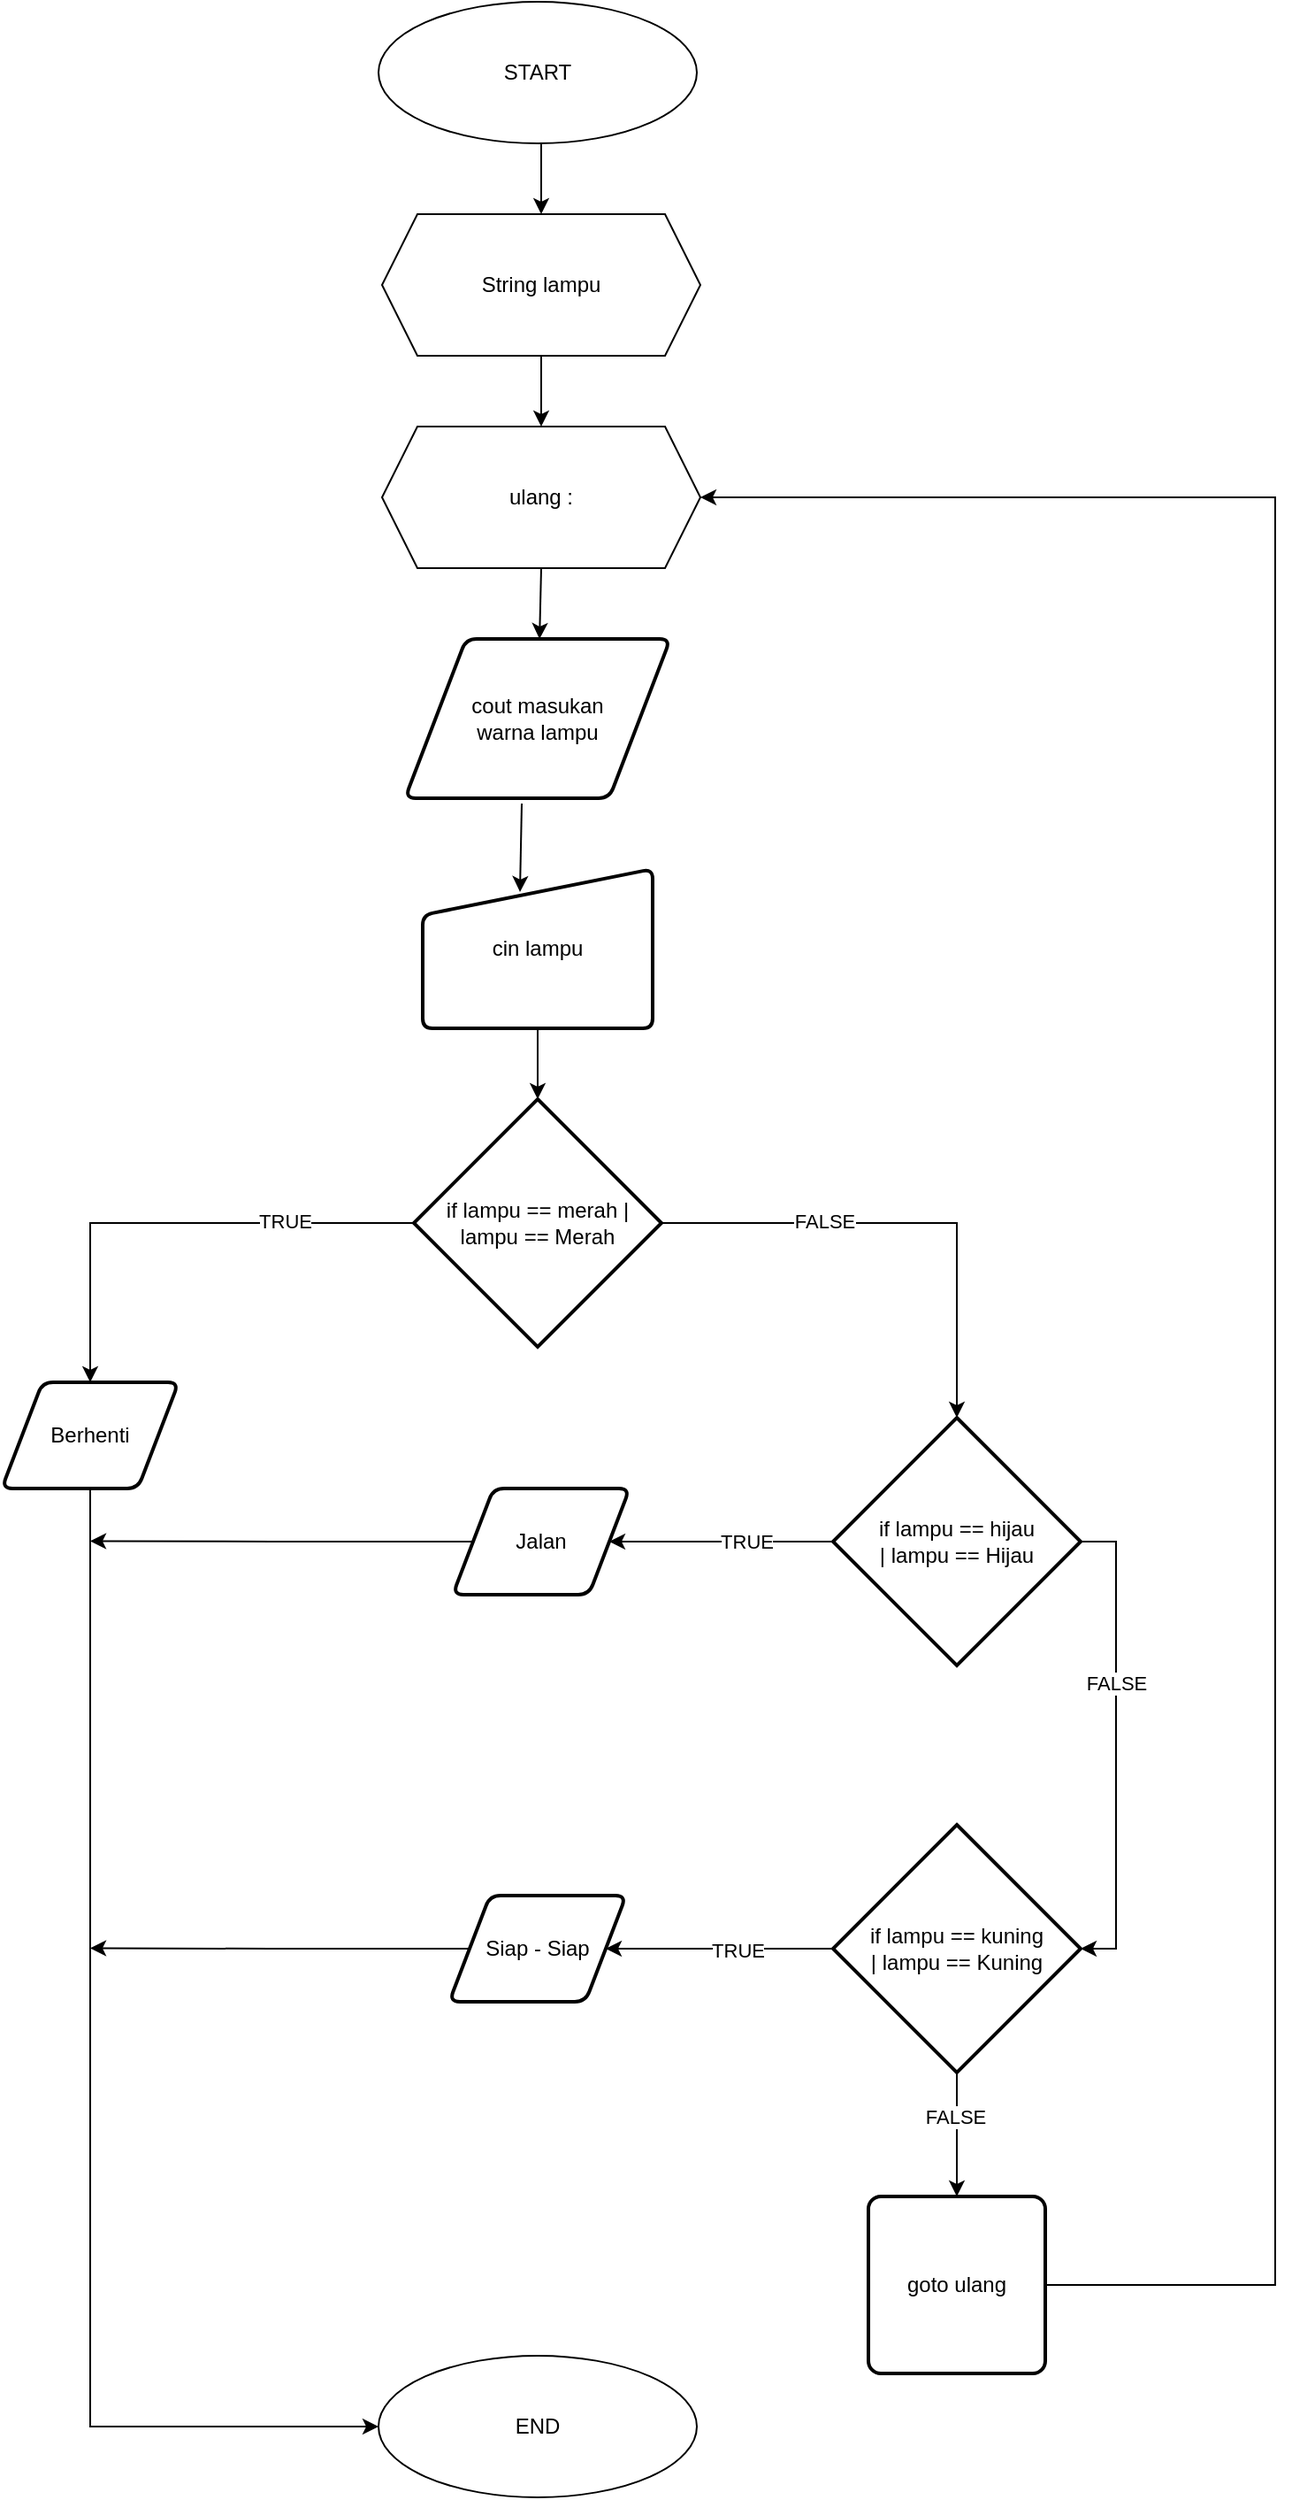 <mxfile version="20.4.1" type="device"><diagram id="A0EuXq0LbaZ4GI-ghfJ-" name="Page-1"><mxGraphModel dx="1778" dy="969" grid="1" gridSize="10" guides="1" tooltips="1" connect="1" arrows="1" fold="1" page="1" pageScale="1" pageWidth="850" pageHeight="1100" math="0" shadow="0"><root><mxCell id="0"/><mxCell id="1" parent="0"/><mxCell id="l3wKszrMebW28O9wVgTI-1" value="START" style="ellipse;whiteSpace=wrap;html=1;" vertex="1" parent="1"><mxGeometry x="273" y="50" width="180" height="80" as="geometry"/></mxCell><mxCell id="l3wKszrMebW28O9wVgTI-2" value="String lampu" style="shape=hexagon;perimeter=hexagonPerimeter2;whiteSpace=wrap;html=1;fixedSize=1;" vertex="1" parent="1"><mxGeometry x="275" y="170" width="180" height="80" as="geometry"/></mxCell><mxCell id="l3wKszrMebW28O9wVgTI-3" value="ulang :" style="shape=hexagon;perimeter=hexagonPerimeter2;whiteSpace=wrap;html=1;fixedSize=1;" vertex="1" parent="1"><mxGeometry x="275" y="290" width="180" height="80" as="geometry"/></mxCell><mxCell id="l3wKszrMebW28O9wVgTI-19" style="edgeStyle=orthogonalEdgeStyle;rounded=0;orthogonalLoop=1;jettySize=auto;html=1;exitX=0.5;exitY=1;exitDx=0;exitDy=0;" edge="1" parent="1" source="l3wKszrMebW28O9wVgTI-5" target="l3wKszrMebW28O9wVgTI-7"><mxGeometry relative="1" as="geometry"/></mxCell><mxCell id="l3wKszrMebW28O9wVgTI-5" value="cin lampu" style="html=1;strokeWidth=2;shape=manualInput;whiteSpace=wrap;rounded=1;size=26;arcSize=11;" vertex="1" parent="1"><mxGeometry x="298" y="540" width="130" height="90" as="geometry"/></mxCell><mxCell id="l3wKszrMebW28O9wVgTI-6" value="cout masukan &lt;br&gt;warna lampu" style="shape=parallelogram;html=1;strokeWidth=2;perimeter=parallelogramPerimeter;whiteSpace=wrap;rounded=1;arcSize=12;size=0.23;" vertex="1" parent="1"><mxGeometry x="288" y="410" width="150" height="90" as="geometry"/></mxCell><mxCell id="l3wKszrMebW28O9wVgTI-20" style="edgeStyle=orthogonalEdgeStyle;rounded=0;orthogonalLoop=1;jettySize=auto;html=1;exitX=0;exitY=0.5;exitDx=0;exitDy=0;exitPerimeter=0;entryX=0.5;entryY=0;entryDx=0;entryDy=0;" edge="1" parent="1" source="l3wKszrMebW28O9wVgTI-7" target="l3wKszrMebW28O9wVgTI-8"><mxGeometry relative="1" as="geometry"/></mxCell><mxCell id="l3wKszrMebW28O9wVgTI-40" value="TRUE" style="edgeLabel;html=1;align=center;verticalAlign=middle;resizable=0;points=[];" vertex="1" connectable="0" parent="l3wKszrMebW28O9wVgTI-20"><mxGeometry x="-0.462" y="-1" relative="1" as="geometry"><mxPoint as="offset"/></mxGeometry></mxCell><mxCell id="l3wKszrMebW28O9wVgTI-21" style="edgeStyle=orthogonalEdgeStyle;rounded=0;orthogonalLoop=1;jettySize=auto;html=1;exitX=1;exitY=0.5;exitDx=0;exitDy=0;exitPerimeter=0;entryX=0.5;entryY=0;entryDx=0;entryDy=0;entryPerimeter=0;" edge="1" parent="1" source="l3wKszrMebW28O9wVgTI-7" target="l3wKszrMebW28O9wVgTI-10"><mxGeometry relative="1" as="geometry"/></mxCell><mxCell id="l3wKszrMebW28O9wVgTI-41" value="FALSE" style="edgeLabel;html=1;align=center;verticalAlign=middle;resizable=0;points=[];" vertex="1" connectable="0" parent="l3wKszrMebW28O9wVgTI-21"><mxGeometry x="-0.341" y="1" relative="1" as="geometry"><mxPoint as="offset"/></mxGeometry></mxCell><mxCell id="l3wKszrMebW28O9wVgTI-7" value="if lampu == merah | lampu == Merah" style="strokeWidth=2;html=1;shape=mxgraph.flowchart.decision;whiteSpace=wrap;" vertex="1" parent="1"><mxGeometry x="293" y="670" width="140" height="140" as="geometry"/></mxCell><mxCell id="l3wKszrMebW28O9wVgTI-33" style="edgeStyle=orthogonalEdgeStyle;rounded=0;orthogonalLoop=1;jettySize=auto;html=1;exitX=0.5;exitY=1;exitDx=0;exitDy=0;entryX=0;entryY=0.5;entryDx=0;entryDy=0;" edge="1" parent="1" source="l3wKszrMebW28O9wVgTI-8" target="l3wKszrMebW28O9wVgTI-32"><mxGeometry relative="1" as="geometry"/></mxCell><mxCell id="l3wKszrMebW28O9wVgTI-8" value="Berhenti" style="shape=parallelogram;html=1;strokeWidth=2;perimeter=parallelogramPerimeter;whiteSpace=wrap;rounded=1;arcSize=12;size=0.23;" vertex="1" parent="1"><mxGeometry x="60" y="830" width="100" height="60" as="geometry"/></mxCell><mxCell id="l3wKszrMebW28O9wVgTI-22" style="edgeStyle=orthogonalEdgeStyle;rounded=0;orthogonalLoop=1;jettySize=auto;html=1;exitX=0;exitY=0.5;exitDx=0;exitDy=0;exitPerimeter=0;entryX=1;entryY=0.5;entryDx=0;entryDy=0;" edge="1" parent="1" source="l3wKszrMebW28O9wVgTI-10" target="l3wKszrMebW28O9wVgTI-11"><mxGeometry relative="1" as="geometry"/></mxCell><mxCell id="l3wKszrMebW28O9wVgTI-42" value="TRUE" style="edgeLabel;html=1;align=center;verticalAlign=middle;resizable=0;points=[];" vertex="1" connectable="0" parent="l3wKszrMebW28O9wVgTI-22"><mxGeometry x="-0.224" y="1" relative="1" as="geometry"><mxPoint y="-1" as="offset"/></mxGeometry></mxCell><mxCell id="l3wKszrMebW28O9wVgTI-24" style="edgeStyle=orthogonalEdgeStyle;rounded=0;orthogonalLoop=1;jettySize=auto;html=1;exitX=1;exitY=0.5;exitDx=0;exitDy=0;exitPerimeter=0;entryX=1;entryY=0.5;entryDx=0;entryDy=0;entryPerimeter=0;" edge="1" parent="1" source="l3wKszrMebW28O9wVgTI-10" target="l3wKszrMebW28O9wVgTI-23"><mxGeometry relative="1" as="geometry"><mxPoint x="670" y="1150" as="targetPoint"/></mxGeometry></mxCell><mxCell id="l3wKszrMebW28O9wVgTI-43" value="FALSE" style="edgeLabel;html=1;align=center;verticalAlign=middle;resizable=0;points=[];" vertex="1" connectable="0" parent="l3wKszrMebW28O9wVgTI-24"><mxGeometry x="-0.258" relative="1" as="geometry"><mxPoint as="offset"/></mxGeometry></mxCell><mxCell id="l3wKszrMebW28O9wVgTI-10" value="if lampu == hijau &lt;br&gt;| lampu == Hijau" style="strokeWidth=2;html=1;shape=mxgraph.flowchart.decision;whiteSpace=wrap;" vertex="1" parent="1"><mxGeometry x="530" y="850" width="140" height="140" as="geometry"/></mxCell><mxCell id="l3wKszrMebW28O9wVgTI-47" style="edgeStyle=orthogonalEdgeStyle;rounded=0;orthogonalLoop=1;jettySize=auto;html=1;exitX=0;exitY=0.5;exitDx=0;exitDy=0;" edge="1" parent="1" source="l3wKszrMebW28O9wVgTI-11"><mxGeometry relative="1" as="geometry"><mxPoint x="110" y="919.75" as="targetPoint"/></mxGeometry></mxCell><mxCell id="l3wKszrMebW28O9wVgTI-11" value="Jalan" style="shape=parallelogram;html=1;strokeWidth=2;perimeter=parallelogramPerimeter;whiteSpace=wrap;rounded=1;arcSize=12;size=0.23;" vertex="1" parent="1"><mxGeometry x="315" y="890" width="100" height="60" as="geometry"/></mxCell><mxCell id="l3wKszrMebW28O9wVgTI-13" value="" style="endArrow=classic;html=1;rounded=0;" edge="1" parent="1" target="l3wKszrMebW28O9wVgTI-2"><mxGeometry width="50" height="50" relative="1" as="geometry"><mxPoint x="365" y="130" as="sourcePoint"/><mxPoint x="415" y="80" as="targetPoint"/></mxGeometry></mxCell><mxCell id="l3wKszrMebW28O9wVgTI-14" value="" style="endArrow=classic;html=1;rounded=0;exitX=0.5;exitY=1;exitDx=0;exitDy=0;" edge="1" parent="1" source="l3wKszrMebW28O9wVgTI-2" target="l3wKszrMebW28O9wVgTI-3"><mxGeometry width="50" height="50" relative="1" as="geometry"><mxPoint x="375" y="140" as="sourcePoint"/><mxPoint x="375" y="180" as="targetPoint"/></mxGeometry></mxCell><mxCell id="l3wKszrMebW28O9wVgTI-15" value="" style="endArrow=classic;html=1;rounded=0;exitX=0.5;exitY=1;exitDx=0;exitDy=0;" edge="1" parent="1" source="l3wKszrMebW28O9wVgTI-3" target="l3wKszrMebW28O9wVgTI-6"><mxGeometry width="50" height="50" relative="1" as="geometry"><mxPoint x="375" y="260" as="sourcePoint"/><mxPoint x="375" y="300" as="targetPoint"/></mxGeometry></mxCell><mxCell id="l3wKszrMebW28O9wVgTI-16" value="" style="endArrow=classic;html=1;rounded=0;exitX=0.44;exitY=1.033;exitDx=0;exitDy=0;exitPerimeter=0;entryX=0.423;entryY=0.144;entryDx=0;entryDy=0;entryPerimeter=0;" edge="1" parent="1" source="l3wKszrMebW28O9wVgTI-6" target="l3wKszrMebW28O9wVgTI-5"><mxGeometry width="50" height="50" relative="1" as="geometry"><mxPoint x="375" y="380" as="sourcePoint"/><mxPoint x="374.059" y="420" as="targetPoint"/></mxGeometry></mxCell><mxCell id="l3wKszrMebW28O9wVgTI-26" style="edgeStyle=orthogonalEdgeStyle;rounded=0;orthogonalLoop=1;jettySize=auto;html=1;" edge="1" parent="1" source="l3wKszrMebW28O9wVgTI-23" target="l3wKszrMebW28O9wVgTI-25"><mxGeometry relative="1" as="geometry"><mxPoint x="520" y="1150" as="sourcePoint"/></mxGeometry></mxCell><mxCell id="l3wKszrMebW28O9wVgTI-45" value="TRUE" style="edgeLabel;html=1;align=center;verticalAlign=middle;resizable=0;points=[];" vertex="1" connectable="0" parent="l3wKszrMebW28O9wVgTI-26"><mxGeometry x="-0.15" y="1" relative="1" as="geometry"><mxPoint as="offset"/></mxGeometry></mxCell><mxCell id="l3wKszrMebW28O9wVgTI-30" style="edgeStyle=orthogonalEdgeStyle;rounded=0;orthogonalLoop=1;jettySize=auto;html=1;exitX=0.5;exitY=1;exitDx=0;exitDy=0;exitPerimeter=0;entryX=0.5;entryY=0;entryDx=0;entryDy=0;" edge="1" parent="1" source="l3wKszrMebW28O9wVgTI-23" target="l3wKszrMebW28O9wVgTI-28"><mxGeometry relative="1" as="geometry"/></mxCell><mxCell id="l3wKszrMebW28O9wVgTI-46" value="FALSE" style="edgeLabel;html=1;align=center;verticalAlign=middle;resizable=0;points=[];" vertex="1" connectable="0" parent="l3wKszrMebW28O9wVgTI-30"><mxGeometry x="-0.286" y="-1" relative="1" as="geometry"><mxPoint as="offset"/></mxGeometry></mxCell><mxCell id="l3wKszrMebW28O9wVgTI-23" value="if lampu == kuning&lt;br&gt;| lampu == Kuning" style="strokeWidth=2;html=1;shape=mxgraph.flowchart.decision;whiteSpace=wrap;" vertex="1" parent="1"><mxGeometry x="530" y="1080" width="140" height="140" as="geometry"/></mxCell><mxCell id="l3wKszrMebW28O9wVgTI-48" style="edgeStyle=orthogonalEdgeStyle;rounded=0;orthogonalLoop=1;jettySize=auto;html=1;exitX=0;exitY=0.5;exitDx=0;exitDy=0;" edge="1" parent="1" source="l3wKszrMebW28O9wVgTI-25"><mxGeometry relative="1" as="geometry"><mxPoint x="110" y="1149.75" as="targetPoint"/></mxGeometry></mxCell><mxCell id="l3wKszrMebW28O9wVgTI-25" value="Siap - Siap" style="shape=parallelogram;html=1;strokeWidth=2;perimeter=parallelogramPerimeter;whiteSpace=wrap;rounded=1;arcSize=12;size=0.23;" vertex="1" parent="1"><mxGeometry x="313" y="1120" width="100" height="60" as="geometry"/></mxCell><mxCell id="l3wKszrMebW28O9wVgTI-31" style="edgeStyle=orthogonalEdgeStyle;rounded=0;orthogonalLoop=1;jettySize=auto;html=1;exitX=1;exitY=0.5;exitDx=0;exitDy=0;entryX=1;entryY=0.5;entryDx=0;entryDy=0;" edge="1" parent="1" source="l3wKszrMebW28O9wVgTI-28" target="l3wKszrMebW28O9wVgTI-3"><mxGeometry relative="1" as="geometry"><mxPoint x="780" y="340" as="targetPoint"/><Array as="points"><mxPoint x="780" y="1340"/><mxPoint x="780" y="330"/></Array></mxGeometry></mxCell><mxCell id="l3wKszrMebW28O9wVgTI-28" value="goto ulang" style="rounded=1;whiteSpace=wrap;html=1;absoluteArcSize=1;arcSize=14;strokeWidth=2;" vertex="1" parent="1"><mxGeometry x="550" y="1290" width="100" height="100" as="geometry"/></mxCell><mxCell id="l3wKszrMebW28O9wVgTI-32" value="END" style="ellipse;whiteSpace=wrap;html=1;" vertex="1" parent="1"><mxGeometry x="273" y="1380" width="180" height="80" as="geometry"/></mxCell></root></mxGraphModel></diagram></mxfile>